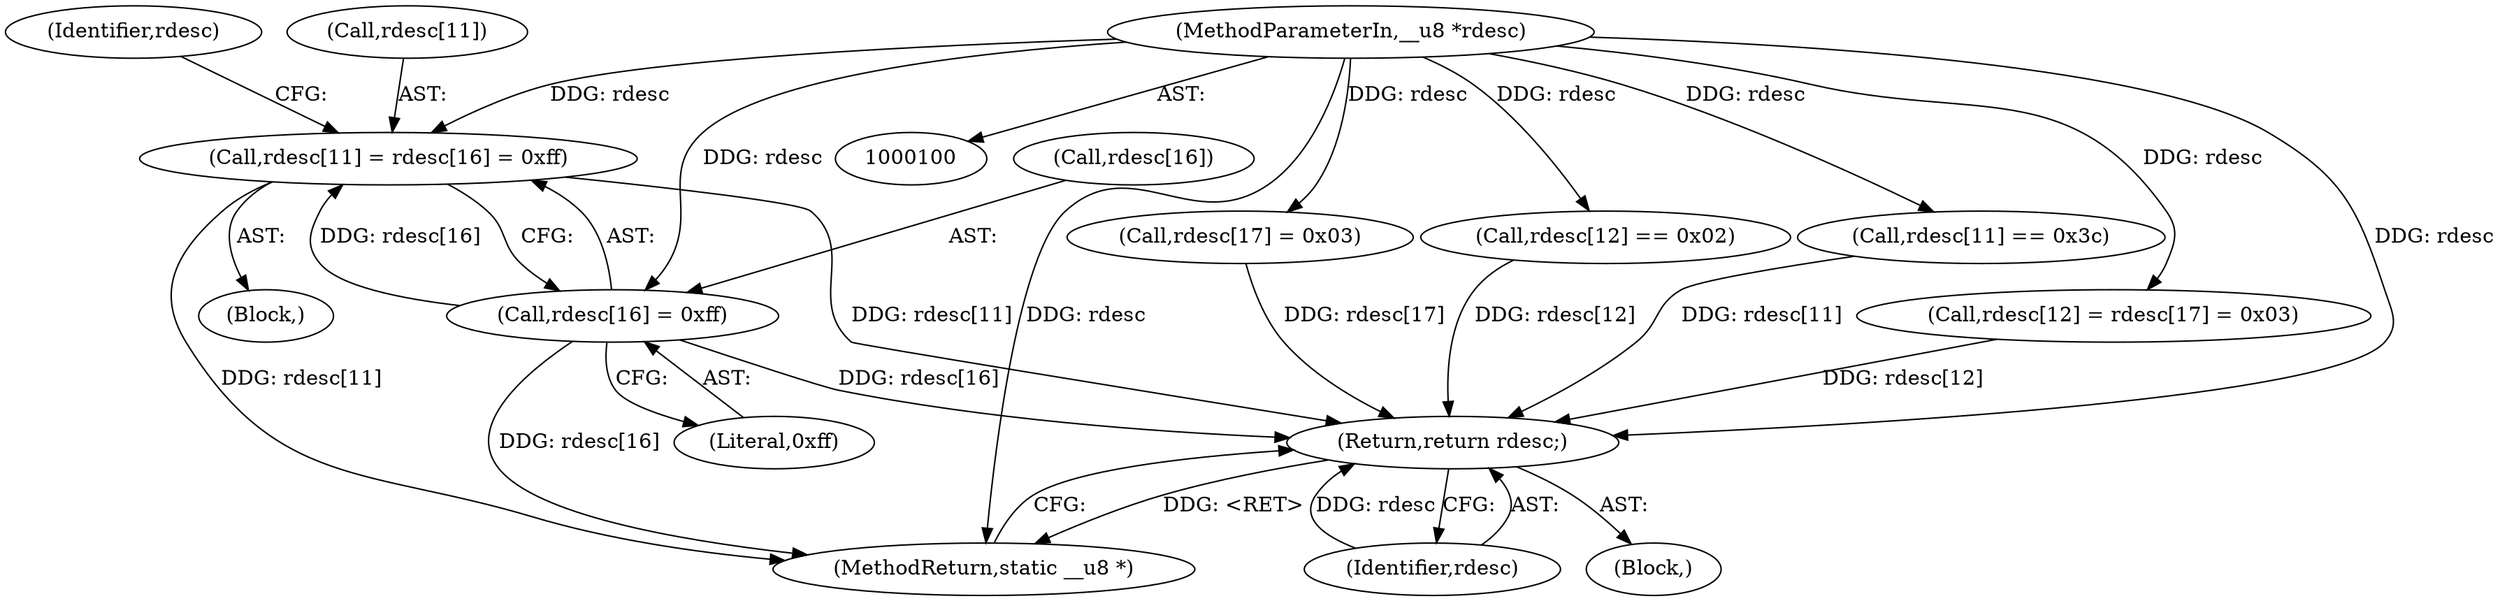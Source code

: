 digraph "0_linux_4ab25786c87eb20857bbb715c3ae34ec8fd6a214@pointer" {
"1000126" [label="(Call,rdesc[11] = rdesc[16] = 0xff)"];
"1000102" [label="(MethodParameterIn,__u8 *rdesc)"];
"1000130" [label="(Call,rdesc[16] = 0xff)"];
"1000144" [label="(Return,return rdesc;)"];
"1000146" [label="(MethodReturn,static __u8 *)"];
"1000139" [label="(Call,rdesc[17] = 0x03)"];
"1000134" [label="(Literal,0xff)"];
"1000104" [label="(Block,)"];
"1000126" [label="(Call,rdesc[11] = rdesc[16] = 0xff)"];
"1000117" [label="(Call,rdesc[12] == 0x02)"];
"1000131" [label="(Call,rdesc[16])"];
"1000127" [label="(Call,rdesc[11])"];
"1000145" [label="(Identifier,rdesc)"];
"1000112" [label="(Call,rdesc[11] == 0x3c)"];
"1000135" [label="(Call,rdesc[12] = rdesc[17] = 0x03)"];
"1000122" [label="(Block,)"];
"1000102" [label="(MethodParameterIn,__u8 *rdesc)"];
"1000130" [label="(Call,rdesc[16] = 0xff)"];
"1000137" [label="(Identifier,rdesc)"];
"1000144" [label="(Return,return rdesc;)"];
"1000126" -> "1000122"  [label="AST: "];
"1000126" -> "1000130"  [label="CFG: "];
"1000127" -> "1000126"  [label="AST: "];
"1000130" -> "1000126"  [label="AST: "];
"1000137" -> "1000126"  [label="CFG: "];
"1000126" -> "1000146"  [label="DDG: rdesc[11]"];
"1000102" -> "1000126"  [label="DDG: rdesc"];
"1000130" -> "1000126"  [label="DDG: rdesc[16]"];
"1000126" -> "1000144"  [label="DDG: rdesc[11]"];
"1000102" -> "1000100"  [label="AST: "];
"1000102" -> "1000146"  [label="DDG: rdesc"];
"1000102" -> "1000112"  [label="DDG: rdesc"];
"1000102" -> "1000117"  [label="DDG: rdesc"];
"1000102" -> "1000130"  [label="DDG: rdesc"];
"1000102" -> "1000135"  [label="DDG: rdesc"];
"1000102" -> "1000139"  [label="DDG: rdesc"];
"1000102" -> "1000144"  [label="DDG: rdesc"];
"1000130" -> "1000134"  [label="CFG: "];
"1000131" -> "1000130"  [label="AST: "];
"1000134" -> "1000130"  [label="AST: "];
"1000130" -> "1000146"  [label="DDG: rdesc[16]"];
"1000130" -> "1000144"  [label="DDG: rdesc[16]"];
"1000144" -> "1000104"  [label="AST: "];
"1000144" -> "1000145"  [label="CFG: "];
"1000145" -> "1000144"  [label="AST: "];
"1000146" -> "1000144"  [label="CFG: "];
"1000144" -> "1000146"  [label="DDG: <RET>"];
"1000145" -> "1000144"  [label="DDG: rdesc"];
"1000139" -> "1000144"  [label="DDG: rdesc[17]"];
"1000117" -> "1000144"  [label="DDG: rdesc[12]"];
"1000112" -> "1000144"  [label="DDG: rdesc[11]"];
"1000135" -> "1000144"  [label="DDG: rdesc[12]"];
}
